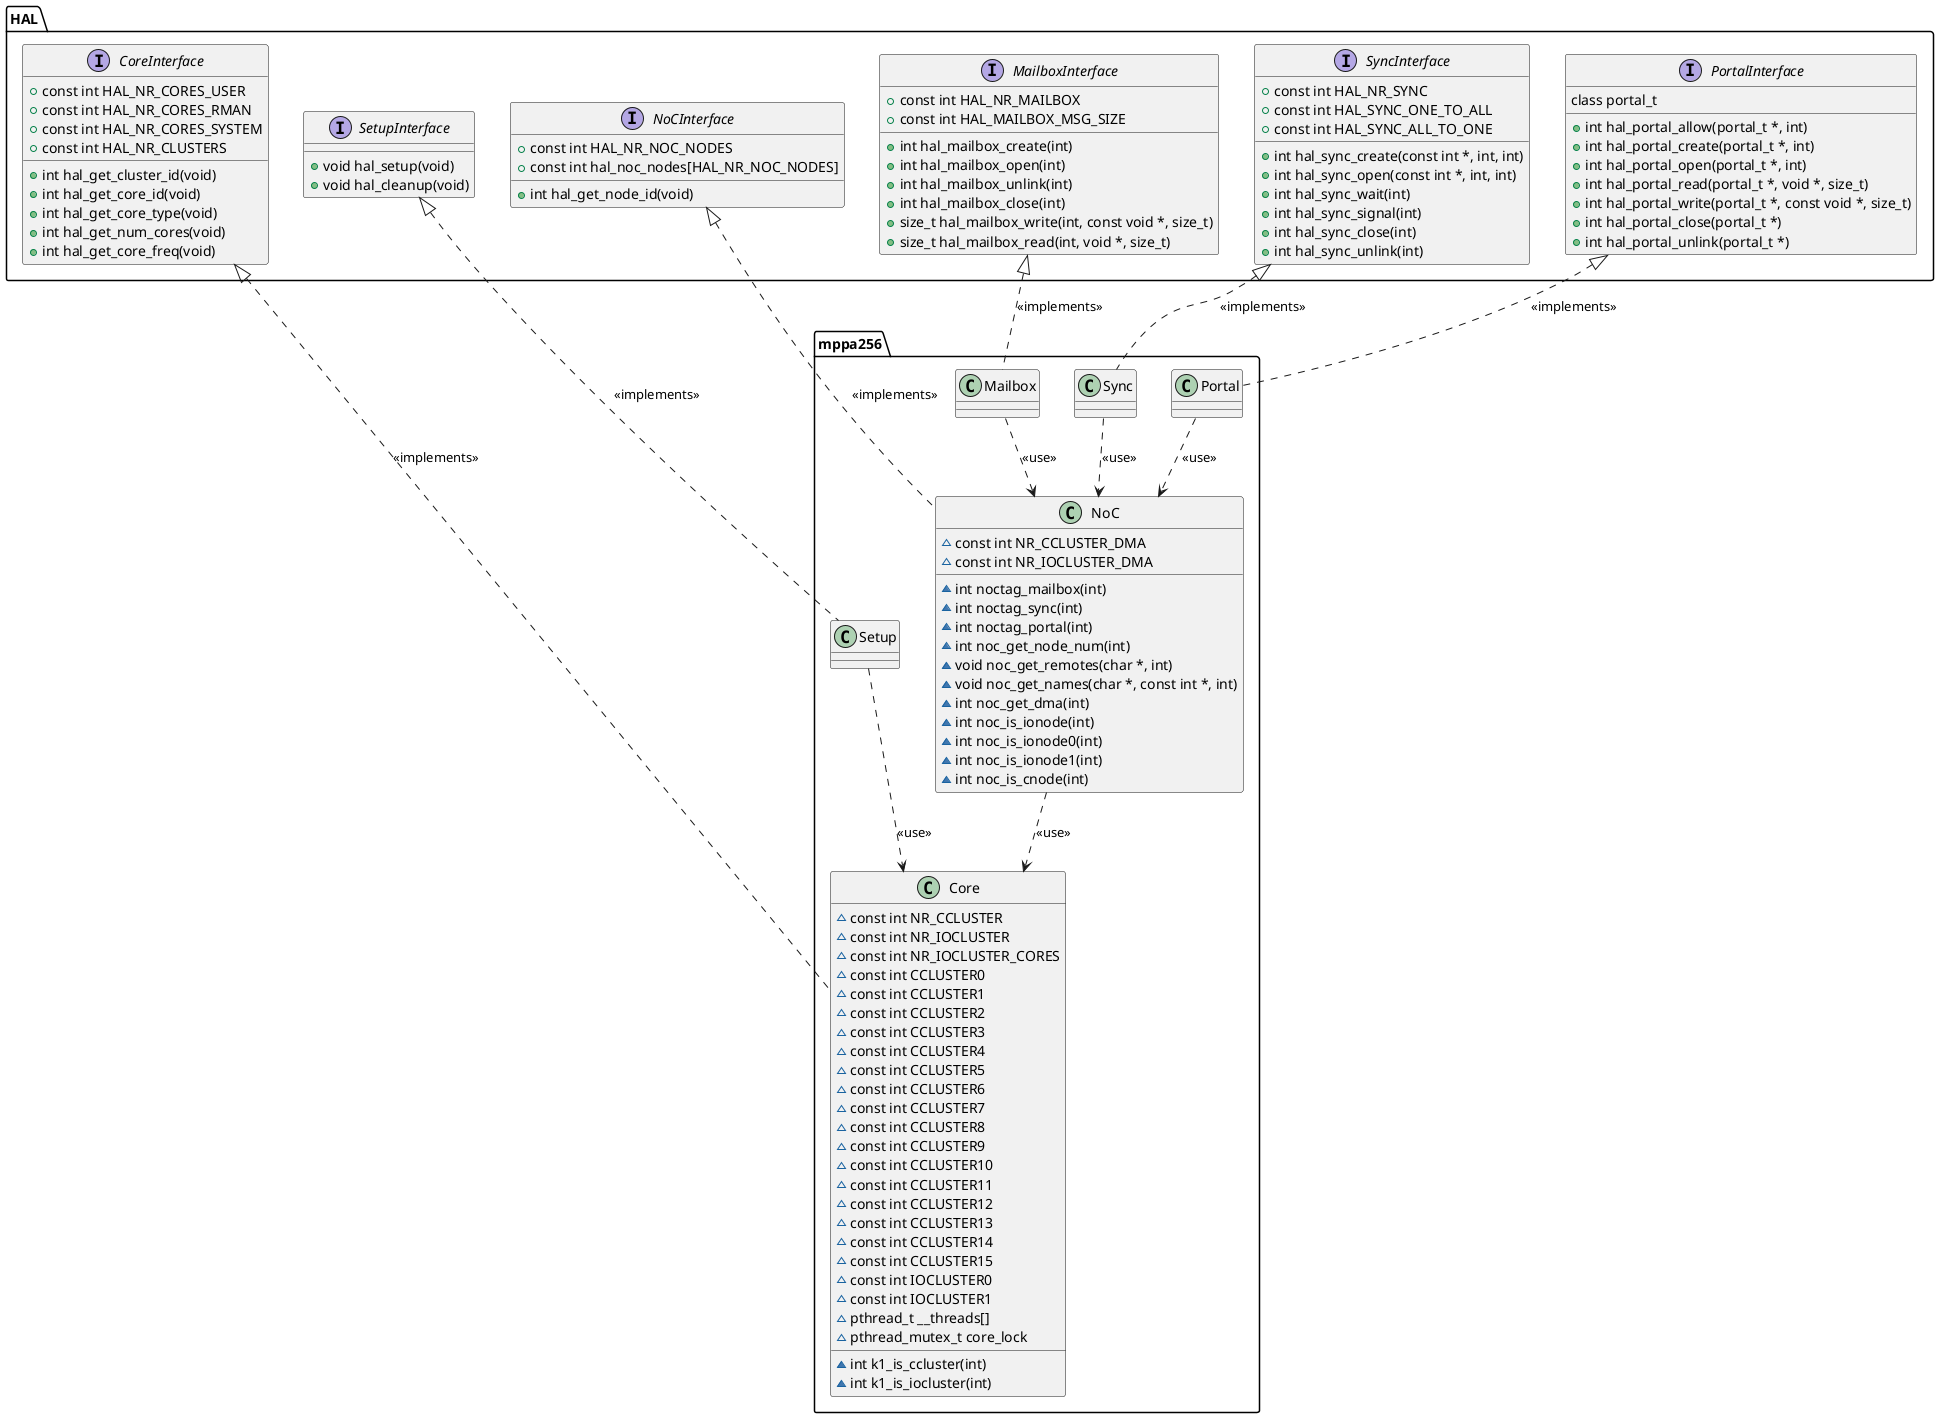 @startuml

namespace HAL {
	interface HAL.CoreInterface {
		+ const int HAL_NR_CORES_USER
		+ const int HAL_NR_CORES_RMAN
		+ const int HAL_NR_CORES_SYSTEM
		+ const int HAL_NR_CLUSTERS
		+ int hal_get_cluster_id(void)
		+ int hal_get_core_id(void)
		+ int hal_get_core_type(void)
		+ int hal_get_num_cores(void)
		+ int hal_get_core_freq(void)
	}

	interface HAL.MailboxInterface {
		+ const int HAL_NR_MAILBOX
		+ const int HAL_MAILBOX_MSG_SIZE
		+ int hal_mailbox_create(int)
		+ int hal_mailbox_open(int)
		+ int hal_mailbox_unlink(int)
		+ int hal_mailbox_close(int)
		+ size_t hal_mailbox_write(int, const void *, size_t)
		+ size_t hal_mailbox_read(int, void *, size_t)
	}

	interface HAL.SyncInterface {
		+ const int HAL_NR_SYNC
		+ const int HAL_SYNC_ONE_TO_ALL
		+ const int HAL_SYNC_ALL_TO_ONE
		+ int hal_sync_create(const int *, int, int)
		+ int hal_sync_open(const int *, int, int)
		+ int hal_sync_wait(int)
		+ int hal_sync_signal(int)
		+ int hal_sync_close(int)
		+ int hal_sync_unlink(int)
	}

	interface HAL.PortalInterface {
		class portal_t
		+ int hal_portal_allow(portal_t *, int)
		+ int hal_portal_create(portal_t *, int)
		+ int hal_portal_open(portal_t *, int)
		+ int hal_portal_read(portal_t *, void *, size_t)
		+ int hal_portal_write(portal_t *, const void *, size_t)
		+ int hal_portal_close(portal_t *)
		+ int hal_portal_unlink(portal_t *)
	}

	interface HAL.NoCInterface {
		+ const int HAL_NR_NOC_NODES
		+ const int hal_noc_nodes[HAL_NR_NOC_NODES]
		+ int hal_get_node_id(void)
	}

	interface HAL.SetupInterface {
		+ void hal_setup(void)
		+ void hal_cleanup(void)
	}
}

namespace mppa256 {
	class Core {
		~ const int NR_CCLUSTER
		~ const int NR_IOCLUSTER
		~ const int NR_IOCLUSTER_CORES
		~ const int CCLUSTER0
		~ const int CCLUSTER1
		~ const int CCLUSTER2
		~ const int CCLUSTER3
		~ const int CCLUSTER4
		~ const int CCLUSTER5
		~ const int CCLUSTER6
		~ const int CCLUSTER7
		~ const int CCLUSTER8
		~ const int CCLUSTER9
		~ const int CCLUSTER10
		~ const int CCLUSTER11
		~ const int CCLUSTER12
		~ const int CCLUSTER13
		~ const int CCLUSTER14
		~ const int CCLUSTER15
		~ const int IOCLUSTER0
		~ const int IOCLUSTER1
		~ pthread_t __threads[]
		~ pthread_mutex_t core_lock
		~ int k1_is_ccluster(int)
		~ int k1_is_iocluster(int)
	}

	class NoC {
		~ const int NR_CCLUSTER_DMA
		~ const int NR_IOCLUSTER_DMA
		~ int noctag_mailbox(int)
		~ int noctag_sync(int)
		~ int noctag_portal(int)
		~ int noc_get_node_num(int)
		~ void noc_get_remotes(char *, int)
		~ void noc_get_names(char *, const int *, int)
		~ int noc_get_dma(int)
		~ int noc_is_ionode(int)
		~ int noc_is_ionode0(int)
		~ int noc_is_ionode1(int)
		~ int noc_is_cnode(int)
	}

	Sync    ..> NoC  : <<use>>
	Mailbox ..> NoC  : <<use>>
	Portal  ..> NoC  : <<use>>
	NoC     ..> Core : <<use>>
	Setup   ..> Core : <<use>>
}

HAL.SetupInterface    <|.. mppa256.Setup   : <<implements>>
HAL.NoCInterface      <|.. mppa256.NoC     : <<implements>>
HAL.CoreInterface     <|.. mppa256.Core    : <<implements>>
HAL.MailboxInterface  <|.. mppa256.Mailbox : <<implements>>
HAL.SyncInterface     <|.. mppa256.Sync    : <<implements>>
HAL.PortalInterface   <|.. mppa256.Portal  : <<implements>>

@enduml

